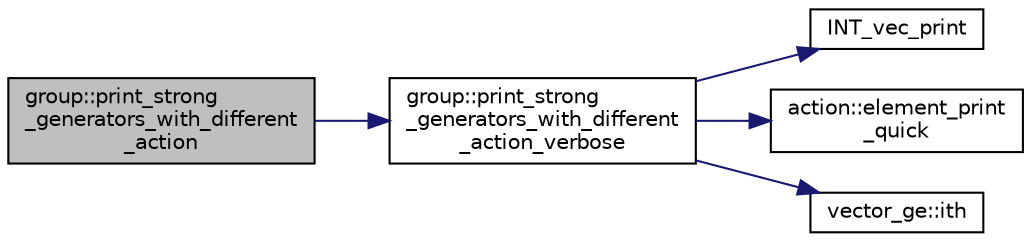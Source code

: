 digraph "group::print_strong_generators_with_different_action"
{
  edge [fontname="Helvetica",fontsize="10",labelfontname="Helvetica",labelfontsize="10"];
  node [fontname="Helvetica",fontsize="10",shape=record];
  rankdir="LR";
  Node1659 [label="group::print_strong\l_generators_with_different\l_action",height=0.2,width=0.4,color="black", fillcolor="grey75", style="filled", fontcolor="black"];
  Node1659 -> Node1660 [color="midnightblue",fontsize="10",style="solid",fontname="Helvetica"];
  Node1660 [label="group::print_strong\l_generators_with_different\l_action_verbose",height=0.2,width=0.4,color="black", fillcolor="white", style="filled",URL="$d1/db7/classgroup.html#ad958526581eabad1dc1b973d9e41de7c"];
  Node1660 -> Node1661 [color="midnightblue",fontsize="10",style="solid",fontname="Helvetica"];
  Node1661 [label="INT_vec_print",height=0.2,width=0.4,color="black", fillcolor="white", style="filled",URL="$df/dbf/sajeeb_8_c.html#a79a5901af0b47dd0d694109543c027fe"];
  Node1660 -> Node1662 [color="midnightblue",fontsize="10",style="solid",fontname="Helvetica"];
  Node1662 [label="action::element_print\l_quick",height=0.2,width=0.4,color="black", fillcolor="white", style="filled",URL="$d2/d86/classaction.html#a4844680cf6750396f76494a28655265b"];
  Node1660 -> Node1663 [color="midnightblue",fontsize="10",style="solid",fontname="Helvetica"];
  Node1663 [label="vector_ge::ith",height=0.2,width=0.4,color="black", fillcolor="white", style="filled",URL="$d4/d6e/classvector__ge.html#a1ff002e8b746a9beb119d57dcd4a15ff"];
}
